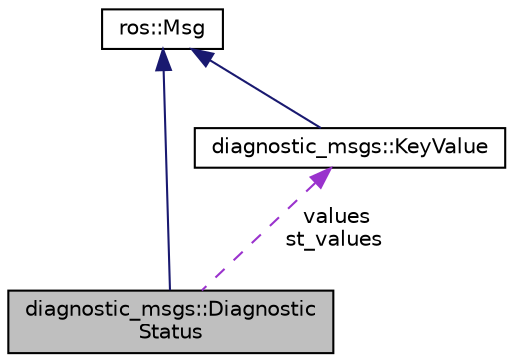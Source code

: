 digraph "diagnostic_msgs::DiagnosticStatus"
{
  edge [fontname="Helvetica",fontsize="10",labelfontname="Helvetica",labelfontsize="10"];
  node [fontname="Helvetica",fontsize="10",shape=record];
  Node1 [label="diagnostic_msgs::Diagnostic\lStatus",height=0.2,width=0.4,color="black", fillcolor="grey75", style="filled" fontcolor="black"];
  Node2 -> Node1 [dir="back",color="midnightblue",fontsize="10",style="solid",fontname="Helvetica"];
  Node2 [label="ros::Msg",height=0.2,width=0.4,color="black", fillcolor="white", style="filled",URL="$classros_1_1_msg.html"];
  Node3 -> Node1 [dir="back",color="darkorchid3",fontsize="10",style="dashed",label=" values\nst_values" ,fontname="Helvetica"];
  Node3 [label="diagnostic_msgs::KeyValue",height=0.2,width=0.4,color="black", fillcolor="white", style="filled",URL="$classdiagnostic__msgs_1_1_key_value.html"];
  Node2 -> Node3 [dir="back",color="midnightblue",fontsize="10",style="solid",fontname="Helvetica"];
}
